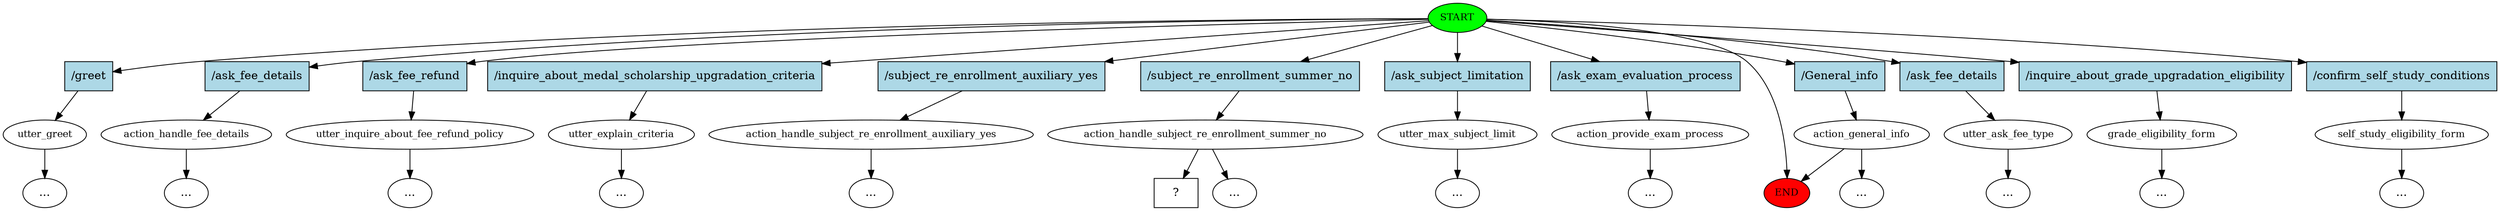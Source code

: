 digraph  {
0 [class="start active", fillcolor=green, fontsize=12, label=START, style=filled];
"-1" [class=end, fillcolor=red, fontsize=12, label=END, style=filled];
1 [class="", fontsize=12, label=utter_greet];
2 [class="", fontsize=12, label=action_handle_fee_details];
8 [class="", fontsize=12, label=utter_inquire_about_fee_refund_policy];
"-10" [class=ellipsis, label="..."];
"-13" [class=ellipsis, label="..."];
13 [class="", fontsize=12, label=utter_explain_criteria];
"-17" [class=ellipsis, label="..."];
18 [class="", fontsize=12, label=action_handle_subject_re_enrollment_auxiliary_yes];
"-20" [class=ellipsis, label="..."];
19 [class=active, fontsize=12, label=action_handle_subject_re_enrollment_summer_no];
"-21" [class=ellipsis, label="..."];
20 [class="", fontsize=12, label=utter_max_subject_limit];
21 [class="", fontsize=12, label=action_provide_exam_process];
"-24" [class=ellipsis, label="..."];
"-26" [class=ellipsis, label="..."];
25 [class="", fontsize=12, label=utter_ask_fee_type];
"-27" [class=ellipsis, label="..."];
26 [class="", fontsize=12, label=grade_eligibility_form];
29 [class="", fontsize=12, label=self_study_eligibility_form];
"-31" [class=ellipsis, label="..."];
31 [class="", fontsize=12, label=action_general_info];
"-33" [class=ellipsis, label="..."];
"-34" [class=ellipsis, label="..."];
"-35" [class=ellipsis, label="..."];
36 [class="intent dashed active", label="  ?  ", shape=rect];
37 [class=intent, fillcolor=lightblue, label="/greet", shape=rect, style=filled];
38 [class=intent, fillcolor=lightblue, label="/ask_fee_details", shape=rect, style=filled];
39 [class=intent, fillcolor=lightblue, label="/ask_fee_refund", shape=rect, style=filled];
40 [class=intent, fillcolor=lightblue, label="/inquire_about_medal_scholarship_upgradation_criteria", shape=rect, style=filled];
41 [class=intent, fillcolor=lightblue, label="/subject_re_enrollment_auxiliary_yes", shape=rect, style=filled];
42 [class="intent active", fillcolor=lightblue, label="/subject_re_enrollment_summer_no", shape=rect, style=filled];
43 [class=intent, fillcolor=lightblue, label="/ask_subject_limitation", shape=rect, style=filled];
44 [class=intent, fillcolor=lightblue, label="/ask_exam_evaluation_process", shape=rect, style=filled];
45 [class=intent, fillcolor=lightblue, label="/ask_fee_details", shape=rect, style=filled];
46 [class=intent, fillcolor=lightblue, label="/inquire_about_grade_upgradation_eligibility", shape=rect, style=filled];
47 [class=intent, fillcolor=lightblue, label="/confirm_self_study_conditions", shape=rect, style=filled];
48 [class=intent, fillcolor=lightblue, label="/General_info", shape=rect, style=filled];
0 -> "-1"  [class="", key=NONE, label=""];
0 -> 37  [class="", key=0];
0 -> 38  [class="", key=0];
0 -> 39  [class="", key=0];
0 -> 40  [class="", key=0];
0 -> 41  [class="", key=0];
0 -> 42  [class=active, key=0];
0 -> 43  [class="", key=0];
0 -> 44  [class="", key=0];
0 -> 45  [class="", key=0];
0 -> 46  [class="", key=0];
0 -> 47  [class="", key=0];
0 -> 48  [class="", key=0];
1 -> "-34"  [class="", key=NONE, label=""];
2 -> "-13"  [class="", key=NONE, label=""];
8 -> "-10"  [class="", key=NONE, label=""];
13 -> "-17"  [class="", key=NONE, label=""];
18 -> "-20"  [class="", key=NONE, label=""];
19 -> "-21"  [class="", key=NONE, label=""];
19 -> 36  [class=active, key=NONE, label=""];
20 -> "-26"  [class="", key=NONE, label=""];
21 -> "-24"  [class="", key=NONE, label=""];
25 -> "-27"  [class="", key=NONE, label=""];
26 -> "-35"  [class="", key=NONE, label=""];
29 -> "-31"  [class="", key=NONE, label=""];
31 -> "-33"  [class="", key=NONE, label=""];
31 -> "-1"  [class="", key=NONE, label=""];
37 -> 1  [class="", key=0];
38 -> 2  [class="", key=0];
39 -> 8  [class="", key=0];
40 -> 13  [class="", key=0];
41 -> 18  [class="", key=0];
42 -> 19  [class=active, key=0];
43 -> 20  [class="", key=0];
44 -> 21  [class="", key=0];
45 -> 25  [class="", key=0];
46 -> 26  [class="", key=0];
47 -> 29  [class="", key=0];
48 -> 31  [class="", key=0];
}
